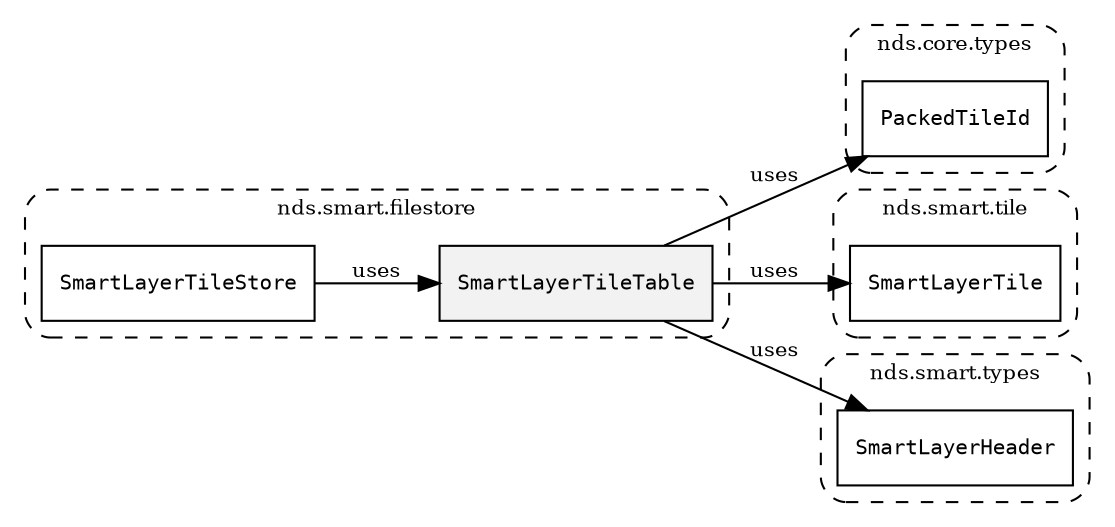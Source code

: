 /**
 * This dot file creates symbol collaboration diagram for SmartLayerTileTable.
 */
digraph ZSERIO
{
    node [shape=box, fontsize=10];
    rankdir="LR";
    fontsize=10;
    tooltip="SmartLayerTileTable collaboration diagram";

    subgraph "cluster_nds.smart.filestore"
    {
        style="dashed, rounded";
        label="nds.smart.filestore";
        tooltip="Package nds.smart.filestore";
        href="../../../content/packages/nds.smart.filestore.html#Package-nds-smart-filestore";
        target="_parent";

        "SmartLayerTileTable" [style="filled", fillcolor="#0000000D", target="_parent", label=<<font face="monospace"><table align="center" border="0" cellspacing="0" cellpadding="0"><tr><td href="../../../content/packages/nds.smart.filestore.html#SqlTable-SmartLayerTileTable" title="SqlTable defined in nds.smart.filestore">SmartLayerTileTable</td></tr></table></font>>];
        "SmartLayerTileStore" [target="_parent", label=<<font face="monospace"><table align="center" border="0" cellspacing="0" cellpadding="0"><tr><td href="../../../content/packages/nds.smart.filestore.html#SqlDatabase-SmartLayerTileStore" title="SqlDatabase defined in nds.smart.filestore">SmartLayerTileStore</td></tr></table></font>>];
    }

    subgraph "cluster_nds.core.types"
    {
        style="dashed, rounded";
        label="nds.core.types";
        tooltip="Package nds.core.types";
        href="../../../content/packages/nds.core.types.html#Package-nds-core-types";
        target="_parent";

        "PackedTileId" [target="_parent", label=<<font face="monospace"><table align="center" border="0" cellspacing="0" cellpadding="0"><tr><td href="../../../content/packages/nds.core.types.html#Subtype-PackedTileId" title="Subtype defined in nds.core.types">PackedTileId</td></tr></table></font>>];
    }

    subgraph "cluster_nds.smart.tile"
    {
        style="dashed, rounded";
        label="nds.smart.tile";
        tooltip="Package nds.smart.tile";
        href="../../../content/packages/nds.smart.tile.html#Package-nds-smart-tile";
        target="_parent";

        "SmartLayerTile" [target="_parent", label=<<font face="monospace"><table align="center" border="0" cellspacing="0" cellpadding="0"><tr><td href="../../../content/packages/nds.smart.tile.html#Structure-SmartLayerTile" title="Structure defined in nds.smart.tile">SmartLayerTile</td></tr></table></font>>];
    }

    subgraph "cluster_nds.smart.types"
    {
        style="dashed, rounded";
        label="nds.smart.types";
        tooltip="Package nds.smart.types";
        href="../../../content/packages/nds.smart.types.html#Package-nds-smart-types";
        target="_parent";

        "SmartLayerHeader" [target="_parent", label=<<font face="monospace"><table align="center" border="0" cellspacing="0" cellpadding="0"><tr><td href="../../../content/packages/nds.smart.types.html#Structure-SmartLayerHeader" title="Structure defined in nds.smart.types">SmartLayerHeader</td></tr></table></font>>];
    }

    "SmartLayerTileTable" -> "PackedTileId" [label="uses", fontsize=10];
    "SmartLayerTileTable" -> "SmartLayerTile" [label="uses", fontsize=10];
    "SmartLayerTileTable" -> "SmartLayerHeader" [label="uses", fontsize=10];
    "SmartLayerTileStore" -> "SmartLayerTileTable" [label="uses", fontsize=10];
}

